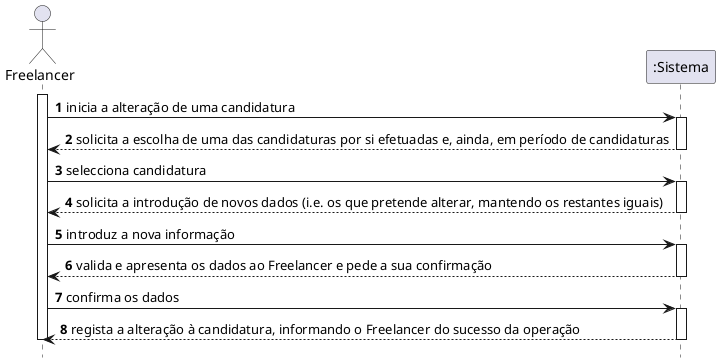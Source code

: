 @startuml
hide footbox
autonumber
actor "Freelancer" as COL

participant ":Sistema" as SIST

activate COL

    COL -> SIST : inicia a alteração de uma candidatura

    activate SIST
        SIST --> COL : solicita a escolha de uma das candidaturas por si efetuadas e, ainda, em período de candidaturas
    deactivate SIST

    COL -> SIST : selecciona candidatura

    activate SIST
        SIST --> COL : solicita a introdução de novos dados (i.e. os que pretende alterar, mantendo os restantes iguais)
    deactivate SIST

    COL -> SIST : introduz a nova informação

    activate SIST
        SIST --> COL : valida e apresenta os dados ao Freelancer e pede a sua confirmação
    deactivate SIST

    COL -> SIST : confirma os dados

    activate SIST
        SIST --> COL : regista a alteração à candidatura, informando o Freelancer do sucesso da operação
    deactivate SIST

deactivate COL

@enduml

